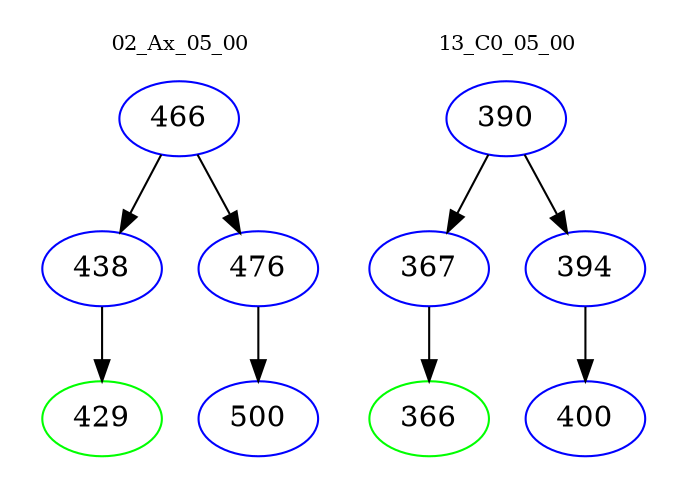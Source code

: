 digraph{
subgraph cluster_0 {
color = white
label = "02_Ax_05_00";
fontsize=10;
T0_466 [label="466", color="blue"]
T0_466 -> T0_438 [color="black"]
T0_438 [label="438", color="blue"]
T0_438 -> T0_429 [color="black"]
T0_429 [label="429", color="green"]
T0_466 -> T0_476 [color="black"]
T0_476 [label="476", color="blue"]
T0_476 -> T0_500 [color="black"]
T0_500 [label="500", color="blue"]
}
subgraph cluster_1 {
color = white
label = "13_C0_05_00";
fontsize=10;
T1_390 [label="390", color="blue"]
T1_390 -> T1_367 [color="black"]
T1_367 [label="367", color="blue"]
T1_367 -> T1_366 [color="black"]
T1_366 [label="366", color="green"]
T1_390 -> T1_394 [color="black"]
T1_394 [label="394", color="blue"]
T1_394 -> T1_400 [color="black"]
T1_400 [label="400", color="blue"]
}
}
